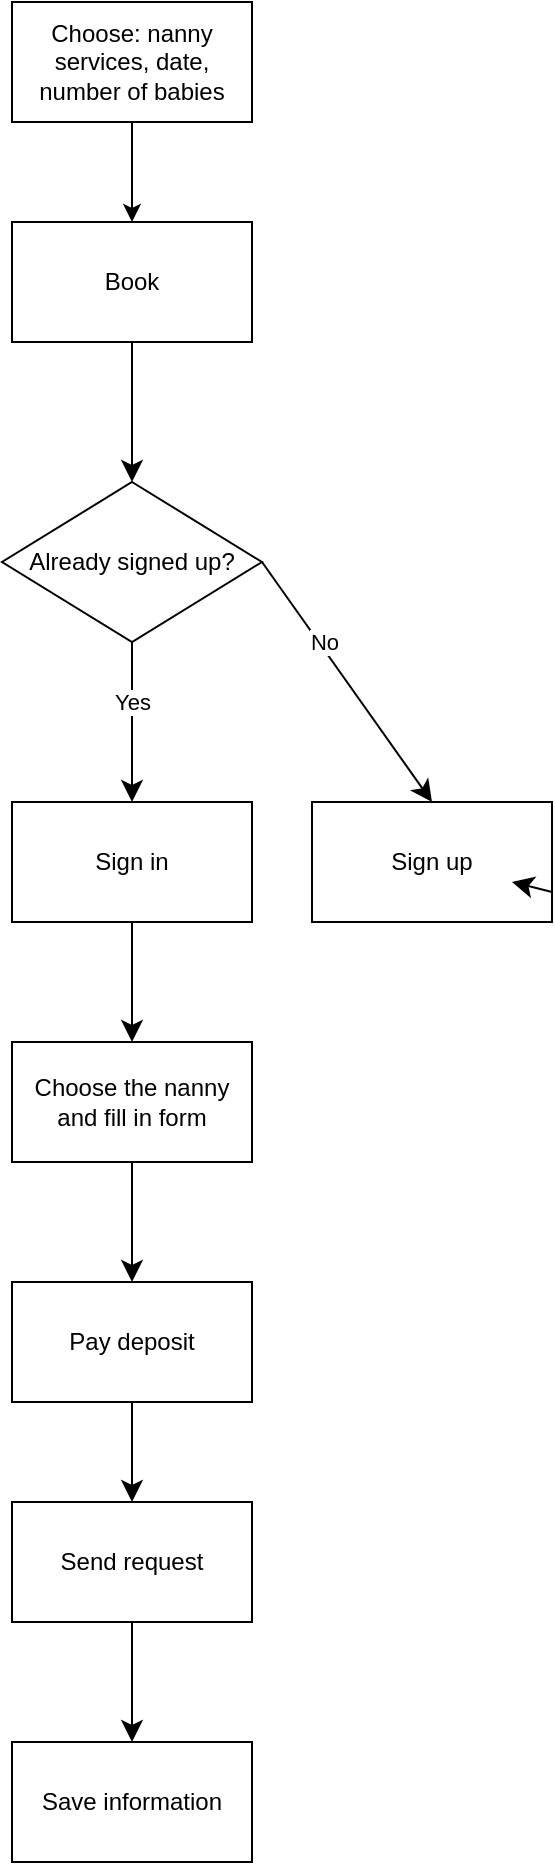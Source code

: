 <mxfile version="28.2.4">
  <diagram name="Page-1" id="ossM5tnIT5DjmsUkHWiX">
    <mxGraphModel dx="148" dy="602" grid="1" gridSize="10" guides="1" tooltips="1" connect="1" arrows="1" fold="1" page="1" pageScale="1" pageWidth="850" pageHeight="1100" math="0" shadow="0">
      <root>
        <mxCell id="0" />
        <mxCell id="1" parent="0" />
        <mxCell id="hAsSqBKMNH_ybaBdbcOW-8" value="Sign up" style="rounded=0;whiteSpace=wrap;html=1;" vertex="1" parent="1">
          <mxGeometry x="290" y="520" width="120" height="60" as="geometry" />
        </mxCell>
        <mxCell id="hAsSqBKMNH_ybaBdbcOW-2" value="" style="endArrow=classic;html=1;rounded=0;fontSize=12;curved=1;entryX=0.5;entryY=0;entryDx=0;entryDy=0;exitX=0.5;exitY=1;exitDx=0;exitDy=0;" edge="1" parent="1" source="ErrCsVKmGAdzu1B1TciV-1" target="hAsSqBKMNH_ybaBdbcOW-1">
          <mxGeometry width="50" height="50" relative="1" as="geometry">
            <mxPoint x="190" y="140" as="sourcePoint" />
            <mxPoint x="310" y="150" as="targetPoint" />
            <Array as="points">
              <mxPoint x="200" y="170" />
            </Array>
          </mxGeometry>
        </mxCell>
        <mxCell id="ErrCsVKmGAdzu1B1TciV-1" value="Choose: nanny services, date, number of babies" style="rounded=0;whiteSpace=wrap;html=1;" parent="1" vertex="1">
          <mxGeometry x="140" y="120" width="120" height="60" as="geometry" />
        </mxCell>
        <mxCell id="hAsSqBKMNH_ybaBdbcOW-1" value="Book" style="rounded=0;whiteSpace=wrap;html=1;" vertex="1" parent="1">
          <mxGeometry x="140" y="230" width="120" height="60" as="geometry" />
        </mxCell>
        <mxCell id="hAsSqBKMNH_ybaBdbcOW-3" value="Already signed up?" style="rhombus;whiteSpace=wrap;html=1;" vertex="1" parent="1">
          <mxGeometry x="135" y="360" width="130" height="80" as="geometry" />
        </mxCell>
        <mxCell id="hAsSqBKMNH_ybaBdbcOW-4" value="" style="endArrow=classic;html=1;rounded=0;fontSize=12;startSize=8;endSize=8;curved=1;exitX=0.5;exitY=1;exitDx=0;exitDy=0;entryX=0.5;entryY=0;entryDx=0;entryDy=0;" edge="1" parent="1" source="hAsSqBKMNH_ybaBdbcOW-1" target="hAsSqBKMNH_ybaBdbcOW-3">
          <mxGeometry width="50" height="50" relative="1" as="geometry">
            <mxPoint x="210" y="310" as="sourcePoint" />
            <mxPoint x="195" y="370" as="targetPoint" />
            <Array as="points">
              <mxPoint x="200" y="320" />
            </Array>
          </mxGeometry>
        </mxCell>
        <mxCell id="hAsSqBKMNH_ybaBdbcOW-7" value="Sign in" style="rounded=0;whiteSpace=wrap;html=1;" vertex="1" parent="1">
          <mxGeometry x="140" y="520" width="120" height="60" as="geometry" />
        </mxCell>
        <mxCell id="hAsSqBKMNH_ybaBdbcOW-11" value="" style="endArrow=classic;html=1;rounded=0;fontSize=12;startSize=8;endSize=8;curved=1;" edge="1" parent="1" source="hAsSqBKMNH_ybaBdbcOW-8">
          <mxGeometry relative="1" as="geometry">
            <mxPoint x="290" y="560" as="sourcePoint" />
            <mxPoint x="390" y="560" as="targetPoint" />
          </mxGeometry>
        </mxCell>
        <mxCell id="hAsSqBKMNH_ybaBdbcOW-17" value="" style="endArrow=classic;html=1;rounded=0;fontSize=12;startSize=8;endSize=8;curved=1;exitX=1;exitY=0.5;exitDx=0;exitDy=0;entryX=0.5;entryY=0;entryDx=0;entryDy=0;" edge="1" parent="1" source="hAsSqBKMNH_ybaBdbcOW-3" target="hAsSqBKMNH_ybaBdbcOW-8">
          <mxGeometry relative="1" as="geometry">
            <mxPoint x="290" y="560" as="sourcePoint" />
            <mxPoint x="360" y="510" as="targetPoint" />
          </mxGeometry>
        </mxCell>
        <mxCell id="hAsSqBKMNH_ybaBdbcOW-18" value="No" style="edgeLabel;resizable=0;html=1;;align=center;verticalAlign=middle;rotation=0;" connectable="0" vertex="1" parent="hAsSqBKMNH_ybaBdbcOW-17">
          <mxGeometry relative="1" as="geometry">
            <mxPoint x="-12" y="-20" as="offset" />
          </mxGeometry>
        </mxCell>
        <mxCell id="hAsSqBKMNH_ybaBdbcOW-19" value="" style="endArrow=classic;html=1;rounded=0;fontSize=12;startSize=8;endSize=8;curved=1;exitX=0.5;exitY=1;exitDx=0;exitDy=0;entryX=0.5;entryY=0;entryDx=0;entryDy=0;" edge="1" parent="1" source="hAsSqBKMNH_ybaBdbcOW-3" target="hAsSqBKMNH_ybaBdbcOW-7">
          <mxGeometry relative="1" as="geometry">
            <mxPoint x="210" y="510" as="sourcePoint" />
            <mxPoint x="310" y="510" as="targetPoint" />
          </mxGeometry>
        </mxCell>
        <mxCell id="hAsSqBKMNH_ybaBdbcOW-20" value="Yes" style="edgeLabel;resizable=0;html=1;;align=center;verticalAlign=middle;" connectable="0" vertex="1" parent="hAsSqBKMNH_ybaBdbcOW-19">
          <mxGeometry relative="1" as="geometry">
            <mxPoint y="-10" as="offset" />
          </mxGeometry>
        </mxCell>
        <mxCell id="hAsSqBKMNH_ybaBdbcOW-21" value="" style="endArrow=classic;html=1;rounded=0;fontSize=12;startSize=8;endSize=8;curved=1;" edge="1" parent="1" target="hAsSqBKMNH_ybaBdbcOW-8">
          <mxGeometry relative="1" as="geometry">
            <mxPoint x="290" y="560" as="sourcePoint" />
            <mxPoint x="390" y="560" as="targetPoint" />
          </mxGeometry>
        </mxCell>
        <mxCell id="hAsSqBKMNH_ybaBdbcOW-22" value="Choose the nanny and fill in form" style="rounded=0;whiteSpace=wrap;html=1;" vertex="1" parent="1">
          <mxGeometry x="140" y="640" width="120" height="60" as="geometry" />
        </mxCell>
        <mxCell id="hAsSqBKMNH_ybaBdbcOW-24" value="" style="endArrow=classic;html=1;rounded=0;fontSize=12;startSize=8;endSize=8;curved=1;exitX=0.5;exitY=1;exitDx=0;exitDy=0;entryX=0.5;entryY=0;entryDx=0;entryDy=0;" edge="1" parent="1" source="hAsSqBKMNH_ybaBdbcOW-7" target="hAsSqBKMNH_ybaBdbcOW-22">
          <mxGeometry width="50" height="50" relative="1" as="geometry">
            <mxPoint x="230" y="460" as="sourcePoint" />
            <mxPoint x="280" y="410" as="targetPoint" />
            <Array as="points" />
          </mxGeometry>
        </mxCell>
        <mxCell id="hAsSqBKMNH_ybaBdbcOW-25" value="Pay deposit" style="rounded=0;whiteSpace=wrap;html=1;" vertex="1" parent="1">
          <mxGeometry x="140" y="760" width="120" height="60" as="geometry" />
        </mxCell>
        <mxCell id="hAsSqBKMNH_ybaBdbcOW-26" value="" style="endArrow=classic;html=1;rounded=0;fontSize=12;startSize=8;endSize=8;curved=1;entryX=0.5;entryY=0;entryDx=0;entryDy=0;exitX=0.5;exitY=1;exitDx=0;exitDy=0;" edge="1" parent="1" source="hAsSqBKMNH_ybaBdbcOW-22" target="hAsSqBKMNH_ybaBdbcOW-25">
          <mxGeometry width="50" height="50" relative="1" as="geometry">
            <mxPoint x="190" y="750" as="sourcePoint" />
            <mxPoint x="200" y="680" as="targetPoint" />
            <Array as="points" />
          </mxGeometry>
        </mxCell>
        <mxCell id="hAsSqBKMNH_ybaBdbcOW-31" value="Save information" style="rounded=0;whiteSpace=wrap;html=1;" vertex="1" parent="1">
          <mxGeometry x="140" y="990" width="120" height="60" as="geometry" />
        </mxCell>
        <mxCell id="hAsSqBKMNH_ybaBdbcOW-32" value="" style="endArrow=classic;html=1;rounded=0;fontSize=12;startSize=8;endSize=8;curved=1;" edge="1" parent="1" source="hAsSqBKMNH_ybaBdbcOW-30">
          <mxGeometry width="50" height="50" relative="1" as="geometry">
            <mxPoint x="200" y="820" as="sourcePoint" />
            <mxPoint x="200" y="890" as="targetPoint" />
          </mxGeometry>
        </mxCell>
        <mxCell id="hAsSqBKMNH_ybaBdbcOW-33" value="" style="endArrow=classic;html=1;rounded=0;fontSize=12;startSize=8;endSize=8;curved=1;" edge="1" parent="1">
          <mxGeometry width="50" height="50" relative="1" as="geometry">
            <mxPoint x="200" y="820" as="sourcePoint" />
            <mxPoint x="200" y="870" as="targetPoint" />
            <Array as="points">
              <mxPoint x="200" y="870" />
            </Array>
          </mxGeometry>
        </mxCell>
        <mxCell id="hAsSqBKMNH_ybaBdbcOW-30" value="Send request" style="rounded=0;whiteSpace=wrap;html=1;" vertex="1" parent="1">
          <mxGeometry x="140" y="870" width="120" height="60" as="geometry" />
        </mxCell>
        <mxCell id="hAsSqBKMNH_ybaBdbcOW-34" value="" style="endArrow=classic;html=1;rounded=0;fontSize=12;startSize=8;endSize=8;curved=1;exitX=0.5;exitY=1;exitDx=0;exitDy=0;entryX=0.5;entryY=0;entryDx=0;entryDy=0;" edge="1" parent="1" source="hAsSqBKMNH_ybaBdbcOW-30" target="hAsSqBKMNH_ybaBdbcOW-31">
          <mxGeometry width="50" height="50" relative="1" as="geometry">
            <mxPoint x="190" y="830" as="sourcePoint" />
            <mxPoint x="240" y="780" as="targetPoint" />
          </mxGeometry>
        </mxCell>
      </root>
    </mxGraphModel>
  </diagram>
</mxfile>
